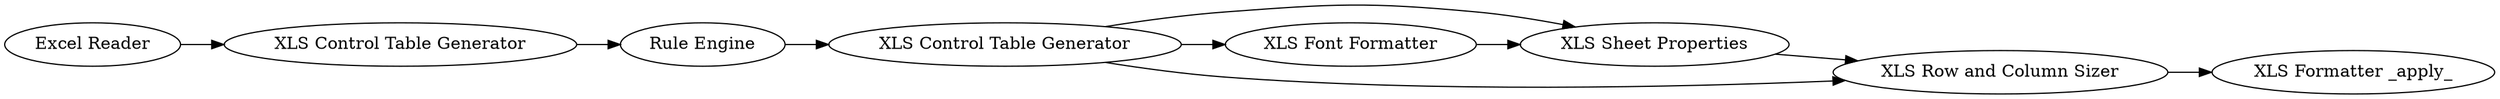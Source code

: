 digraph {
	32 -> 2
	8 -> 15
	15 -> 14
	9 -> 8
	4 -> 8
	3 -> 4
	4 -> 15
	2 -> 3
	4 -> 9
	9 [label="XLS Font Formatter"]
	4 [label="XLS Control Table Generator"]
	8 [label="XLS Sheet Properties"]
	15 [label="XLS Row and Column Sizer"]
	14 [label="XLS Formatter _apply_"]
	32 [label="Excel Reader"]
	3 [label="Rule Engine"]
	2 [label="XLS Control Table Generator"]
	rankdir=LR
}
